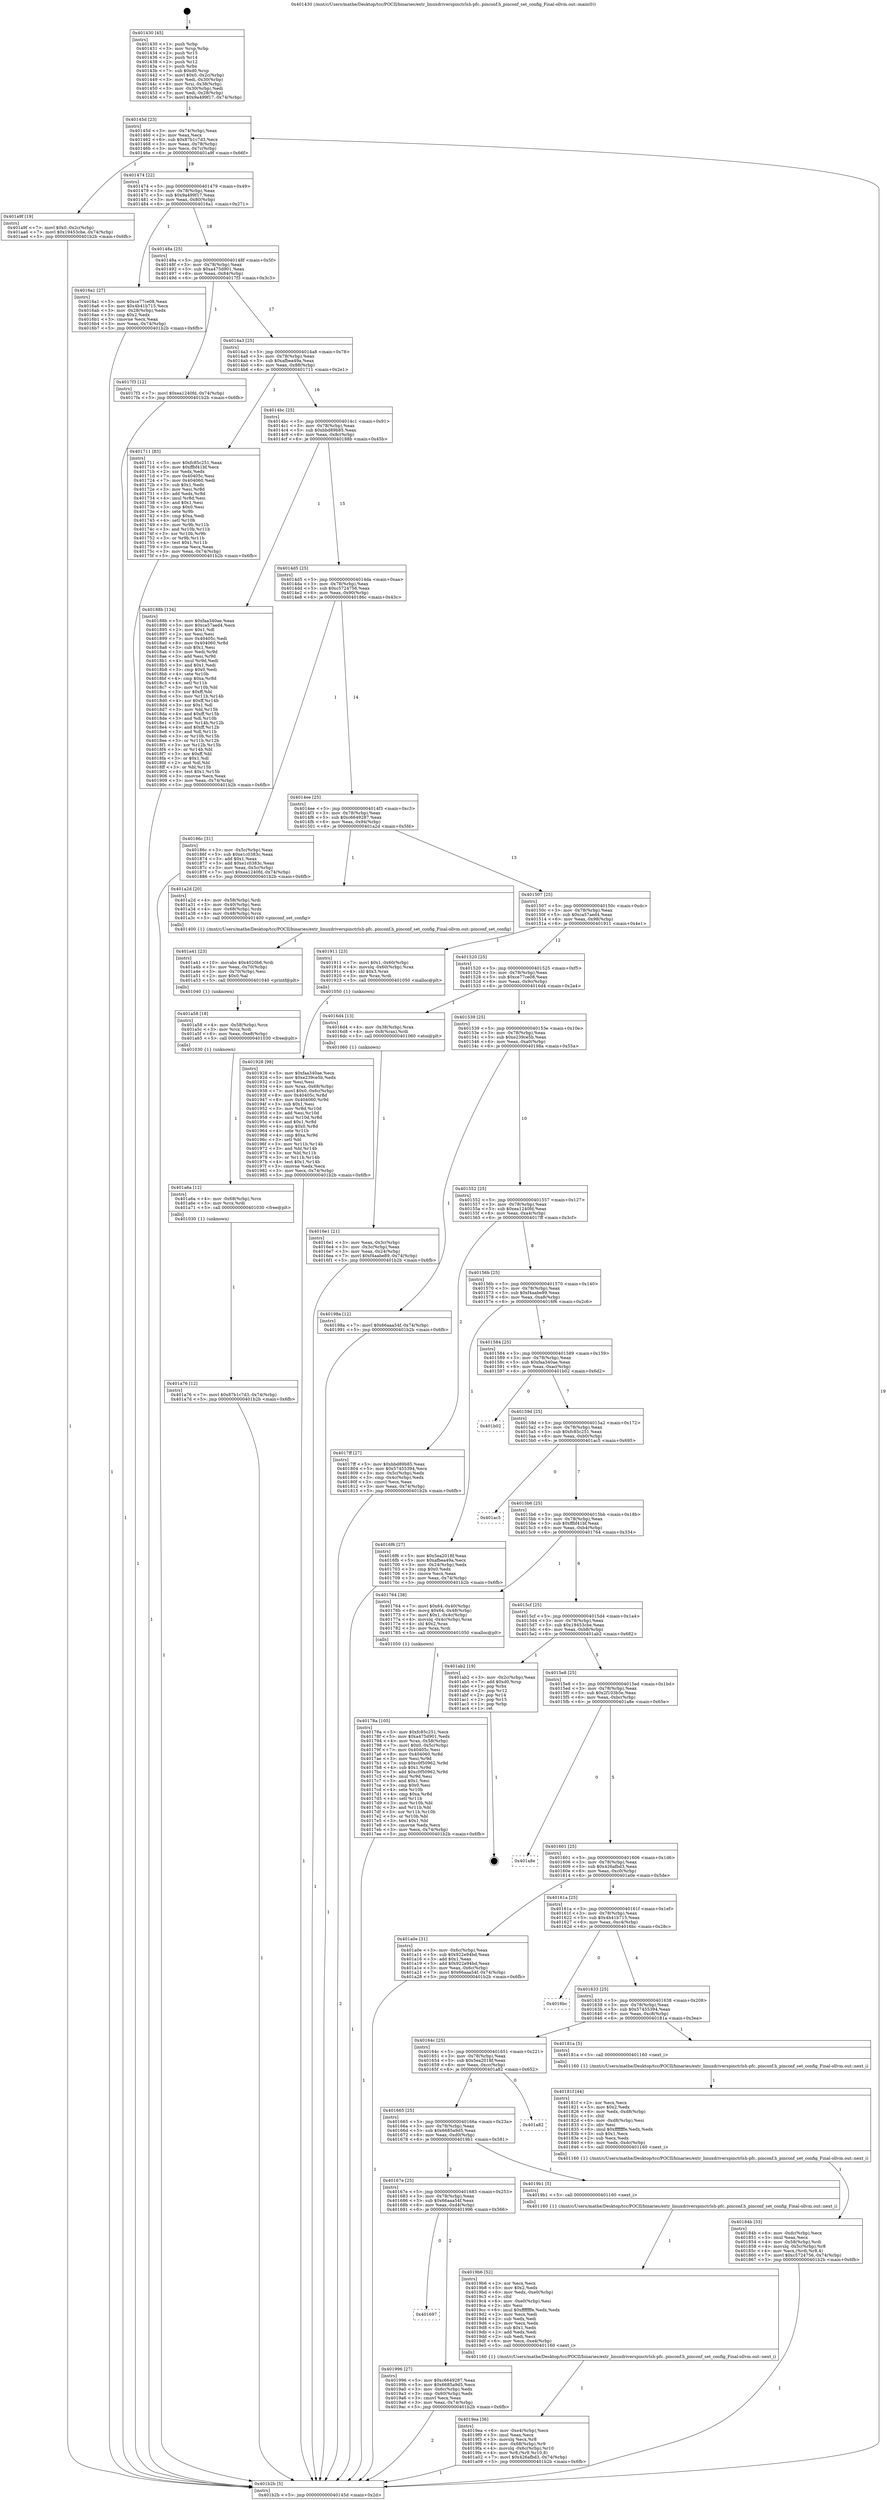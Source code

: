 digraph "0x401430" {
  label = "0x401430 (/mnt/c/Users/mathe/Desktop/tcc/POCII/binaries/extr_linuxdriverspinctrlsh-pfc..pinconf.h_pinconf_set_config_Final-ollvm.out::main(0))"
  labelloc = "t"
  node[shape=record]

  Entry [label="",width=0.3,height=0.3,shape=circle,fillcolor=black,style=filled]
  "0x40145d" [label="{
     0x40145d [23]\l
     | [instrs]\l
     &nbsp;&nbsp;0x40145d \<+3\>: mov -0x74(%rbp),%eax\l
     &nbsp;&nbsp;0x401460 \<+2\>: mov %eax,%ecx\l
     &nbsp;&nbsp;0x401462 \<+6\>: sub $0x87b1c7d3,%ecx\l
     &nbsp;&nbsp;0x401468 \<+3\>: mov %eax,-0x78(%rbp)\l
     &nbsp;&nbsp;0x40146b \<+3\>: mov %ecx,-0x7c(%rbp)\l
     &nbsp;&nbsp;0x40146e \<+6\>: je 0000000000401a9f \<main+0x66f\>\l
  }"]
  "0x401a9f" [label="{
     0x401a9f [19]\l
     | [instrs]\l
     &nbsp;&nbsp;0x401a9f \<+7\>: movl $0x0,-0x2c(%rbp)\l
     &nbsp;&nbsp;0x401aa6 \<+7\>: movl $0x19453cbe,-0x74(%rbp)\l
     &nbsp;&nbsp;0x401aad \<+5\>: jmp 0000000000401b2b \<main+0x6fb\>\l
  }"]
  "0x401474" [label="{
     0x401474 [22]\l
     | [instrs]\l
     &nbsp;&nbsp;0x401474 \<+5\>: jmp 0000000000401479 \<main+0x49\>\l
     &nbsp;&nbsp;0x401479 \<+3\>: mov -0x78(%rbp),%eax\l
     &nbsp;&nbsp;0x40147c \<+5\>: sub $0x9a499f17,%eax\l
     &nbsp;&nbsp;0x401481 \<+3\>: mov %eax,-0x80(%rbp)\l
     &nbsp;&nbsp;0x401484 \<+6\>: je 00000000004016a1 \<main+0x271\>\l
  }"]
  Exit [label="",width=0.3,height=0.3,shape=circle,fillcolor=black,style=filled,peripheries=2]
  "0x4016a1" [label="{
     0x4016a1 [27]\l
     | [instrs]\l
     &nbsp;&nbsp;0x4016a1 \<+5\>: mov $0xce77ce08,%eax\l
     &nbsp;&nbsp;0x4016a6 \<+5\>: mov $0x4b41b715,%ecx\l
     &nbsp;&nbsp;0x4016ab \<+3\>: mov -0x28(%rbp),%edx\l
     &nbsp;&nbsp;0x4016ae \<+3\>: cmp $0x2,%edx\l
     &nbsp;&nbsp;0x4016b1 \<+3\>: cmovne %ecx,%eax\l
     &nbsp;&nbsp;0x4016b4 \<+3\>: mov %eax,-0x74(%rbp)\l
     &nbsp;&nbsp;0x4016b7 \<+5\>: jmp 0000000000401b2b \<main+0x6fb\>\l
  }"]
  "0x40148a" [label="{
     0x40148a [25]\l
     | [instrs]\l
     &nbsp;&nbsp;0x40148a \<+5\>: jmp 000000000040148f \<main+0x5f\>\l
     &nbsp;&nbsp;0x40148f \<+3\>: mov -0x78(%rbp),%eax\l
     &nbsp;&nbsp;0x401492 \<+5\>: sub $0xa475d901,%eax\l
     &nbsp;&nbsp;0x401497 \<+6\>: mov %eax,-0x84(%rbp)\l
     &nbsp;&nbsp;0x40149d \<+6\>: je 00000000004017f3 \<main+0x3c3\>\l
  }"]
  "0x401b2b" [label="{
     0x401b2b [5]\l
     | [instrs]\l
     &nbsp;&nbsp;0x401b2b \<+5\>: jmp 000000000040145d \<main+0x2d\>\l
  }"]
  "0x401430" [label="{
     0x401430 [45]\l
     | [instrs]\l
     &nbsp;&nbsp;0x401430 \<+1\>: push %rbp\l
     &nbsp;&nbsp;0x401431 \<+3\>: mov %rsp,%rbp\l
     &nbsp;&nbsp;0x401434 \<+2\>: push %r15\l
     &nbsp;&nbsp;0x401436 \<+2\>: push %r14\l
     &nbsp;&nbsp;0x401438 \<+2\>: push %r12\l
     &nbsp;&nbsp;0x40143a \<+1\>: push %rbx\l
     &nbsp;&nbsp;0x40143b \<+7\>: sub $0xd0,%rsp\l
     &nbsp;&nbsp;0x401442 \<+7\>: movl $0x0,-0x2c(%rbp)\l
     &nbsp;&nbsp;0x401449 \<+3\>: mov %edi,-0x30(%rbp)\l
     &nbsp;&nbsp;0x40144c \<+4\>: mov %rsi,-0x38(%rbp)\l
     &nbsp;&nbsp;0x401450 \<+3\>: mov -0x30(%rbp),%edi\l
     &nbsp;&nbsp;0x401453 \<+3\>: mov %edi,-0x28(%rbp)\l
     &nbsp;&nbsp;0x401456 \<+7\>: movl $0x9a499f17,-0x74(%rbp)\l
  }"]
  "0x401a76" [label="{
     0x401a76 [12]\l
     | [instrs]\l
     &nbsp;&nbsp;0x401a76 \<+7\>: movl $0x87b1c7d3,-0x74(%rbp)\l
     &nbsp;&nbsp;0x401a7d \<+5\>: jmp 0000000000401b2b \<main+0x6fb\>\l
  }"]
  "0x4017f3" [label="{
     0x4017f3 [12]\l
     | [instrs]\l
     &nbsp;&nbsp;0x4017f3 \<+7\>: movl $0xea1240fd,-0x74(%rbp)\l
     &nbsp;&nbsp;0x4017fa \<+5\>: jmp 0000000000401b2b \<main+0x6fb\>\l
  }"]
  "0x4014a3" [label="{
     0x4014a3 [25]\l
     | [instrs]\l
     &nbsp;&nbsp;0x4014a3 \<+5\>: jmp 00000000004014a8 \<main+0x78\>\l
     &nbsp;&nbsp;0x4014a8 \<+3\>: mov -0x78(%rbp),%eax\l
     &nbsp;&nbsp;0x4014ab \<+5\>: sub $0xafbea49a,%eax\l
     &nbsp;&nbsp;0x4014b0 \<+6\>: mov %eax,-0x88(%rbp)\l
     &nbsp;&nbsp;0x4014b6 \<+6\>: je 0000000000401711 \<main+0x2e1\>\l
  }"]
  "0x401a6a" [label="{
     0x401a6a [12]\l
     | [instrs]\l
     &nbsp;&nbsp;0x401a6a \<+4\>: mov -0x68(%rbp),%rcx\l
     &nbsp;&nbsp;0x401a6e \<+3\>: mov %rcx,%rdi\l
     &nbsp;&nbsp;0x401a71 \<+5\>: call 0000000000401030 \<free@plt\>\l
     | [calls]\l
     &nbsp;&nbsp;0x401030 \{1\} (unknown)\l
  }"]
  "0x401711" [label="{
     0x401711 [83]\l
     | [instrs]\l
     &nbsp;&nbsp;0x401711 \<+5\>: mov $0xfc85c251,%eax\l
     &nbsp;&nbsp;0x401716 \<+5\>: mov $0xffbf41bf,%ecx\l
     &nbsp;&nbsp;0x40171b \<+2\>: xor %edx,%edx\l
     &nbsp;&nbsp;0x40171d \<+7\>: mov 0x40405c,%esi\l
     &nbsp;&nbsp;0x401724 \<+7\>: mov 0x404060,%edi\l
     &nbsp;&nbsp;0x40172b \<+3\>: sub $0x1,%edx\l
     &nbsp;&nbsp;0x40172e \<+3\>: mov %esi,%r8d\l
     &nbsp;&nbsp;0x401731 \<+3\>: add %edx,%r8d\l
     &nbsp;&nbsp;0x401734 \<+4\>: imul %r8d,%esi\l
     &nbsp;&nbsp;0x401738 \<+3\>: and $0x1,%esi\l
     &nbsp;&nbsp;0x40173b \<+3\>: cmp $0x0,%esi\l
     &nbsp;&nbsp;0x40173e \<+4\>: sete %r9b\l
     &nbsp;&nbsp;0x401742 \<+3\>: cmp $0xa,%edi\l
     &nbsp;&nbsp;0x401745 \<+4\>: setl %r10b\l
     &nbsp;&nbsp;0x401749 \<+3\>: mov %r9b,%r11b\l
     &nbsp;&nbsp;0x40174c \<+3\>: and %r10b,%r11b\l
     &nbsp;&nbsp;0x40174f \<+3\>: xor %r10b,%r9b\l
     &nbsp;&nbsp;0x401752 \<+3\>: or %r9b,%r11b\l
     &nbsp;&nbsp;0x401755 \<+4\>: test $0x1,%r11b\l
     &nbsp;&nbsp;0x401759 \<+3\>: cmovne %ecx,%eax\l
     &nbsp;&nbsp;0x40175c \<+3\>: mov %eax,-0x74(%rbp)\l
     &nbsp;&nbsp;0x40175f \<+5\>: jmp 0000000000401b2b \<main+0x6fb\>\l
  }"]
  "0x4014bc" [label="{
     0x4014bc [25]\l
     | [instrs]\l
     &nbsp;&nbsp;0x4014bc \<+5\>: jmp 00000000004014c1 \<main+0x91\>\l
     &nbsp;&nbsp;0x4014c1 \<+3\>: mov -0x78(%rbp),%eax\l
     &nbsp;&nbsp;0x4014c4 \<+5\>: sub $0xbbd89b85,%eax\l
     &nbsp;&nbsp;0x4014c9 \<+6\>: mov %eax,-0x8c(%rbp)\l
     &nbsp;&nbsp;0x4014cf \<+6\>: je 000000000040188b \<main+0x45b\>\l
  }"]
  "0x401a58" [label="{
     0x401a58 [18]\l
     | [instrs]\l
     &nbsp;&nbsp;0x401a58 \<+4\>: mov -0x58(%rbp),%rcx\l
     &nbsp;&nbsp;0x401a5c \<+3\>: mov %rcx,%rdi\l
     &nbsp;&nbsp;0x401a5f \<+6\>: mov %eax,-0xe8(%rbp)\l
     &nbsp;&nbsp;0x401a65 \<+5\>: call 0000000000401030 \<free@plt\>\l
     | [calls]\l
     &nbsp;&nbsp;0x401030 \{1\} (unknown)\l
  }"]
  "0x40188b" [label="{
     0x40188b [134]\l
     | [instrs]\l
     &nbsp;&nbsp;0x40188b \<+5\>: mov $0xfaa340ae,%eax\l
     &nbsp;&nbsp;0x401890 \<+5\>: mov $0xca57aed4,%ecx\l
     &nbsp;&nbsp;0x401895 \<+2\>: mov $0x1,%dl\l
     &nbsp;&nbsp;0x401897 \<+2\>: xor %esi,%esi\l
     &nbsp;&nbsp;0x401899 \<+7\>: mov 0x40405c,%edi\l
     &nbsp;&nbsp;0x4018a0 \<+8\>: mov 0x404060,%r8d\l
     &nbsp;&nbsp;0x4018a8 \<+3\>: sub $0x1,%esi\l
     &nbsp;&nbsp;0x4018ab \<+3\>: mov %edi,%r9d\l
     &nbsp;&nbsp;0x4018ae \<+3\>: add %esi,%r9d\l
     &nbsp;&nbsp;0x4018b1 \<+4\>: imul %r9d,%edi\l
     &nbsp;&nbsp;0x4018b5 \<+3\>: and $0x1,%edi\l
     &nbsp;&nbsp;0x4018b8 \<+3\>: cmp $0x0,%edi\l
     &nbsp;&nbsp;0x4018bb \<+4\>: sete %r10b\l
     &nbsp;&nbsp;0x4018bf \<+4\>: cmp $0xa,%r8d\l
     &nbsp;&nbsp;0x4018c3 \<+4\>: setl %r11b\l
     &nbsp;&nbsp;0x4018c7 \<+3\>: mov %r10b,%bl\l
     &nbsp;&nbsp;0x4018ca \<+3\>: xor $0xff,%bl\l
     &nbsp;&nbsp;0x4018cd \<+3\>: mov %r11b,%r14b\l
     &nbsp;&nbsp;0x4018d0 \<+4\>: xor $0xff,%r14b\l
     &nbsp;&nbsp;0x4018d4 \<+3\>: xor $0x1,%dl\l
     &nbsp;&nbsp;0x4018d7 \<+3\>: mov %bl,%r15b\l
     &nbsp;&nbsp;0x4018da \<+4\>: and $0xff,%r15b\l
     &nbsp;&nbsp;0x4018de \<+3\>: and %dl,%r10b\l
     &nbsp;&nbsp;0x4018e1 \<+3\>: mov %r14b,%r12b\l
     &nbsp;&nbsp;0x4018e4 \<+4\>: and $0xff,%r12b\l
     &nbsp;&nbsp;0x4018e8 \<+3\>: and %dl,%r11b\l
     &nbsp;&nbsp;0x4018eb \<+3\>: or %r10b,%r15b\l
     &nbsp;&nbsp;0x4018ee \<+3\>: or %r11b,%r12b\l
     &nbsp;&nbsp;0x4018f1 \<+3\>: xor %r12b,%r15b\l
     &nbsp;&nbsp;0x4018f4 \<+3\>: or %r14b,%bl\l
     &nbsp;&nbsp;0x4018f7 \<+3\>: xor $0xff,%bl\l
     &nbsp;&nbsp;0x4018fa \<+3\>: or $0x1,%dl\l
     &nbsp;&nbsp;0x4018fd \<+2\>: and %dl,%bl\l
     &nbsp;&nbsp;0x4018ff \<+3\>: or %bl,%r15b\l
     &nbsp;&nbsp;0x401902 \<+4\>: test $0x1,%r15b\l
     &nbsp;&nbsp;0x401906 \<+3\>: cmovne %ecx,%eax\l
     &nbsp;&nbsp;0x401909 \<+3\>: mov %eax,-0x74(%rbp)\l
     &nbsp;&nbsp;0x40190c \<+5\>: jmp 0000000000401b2b \<main+0x6fb\>\l
  }"]
  "0x4014d5" [label="{
     0x4014d5 [25]\l
     | [instrs]\l
     &nbsp;&nbsp;0x4014d5 \<+5\>: jmp 00000000004014da \<main+0xaa\>\l
     &nbsp;&nbsp;0x4014da \<+3\>: mov -0x78(%rbp),%eax\l
     &nbsp;&nbsp;0x4014dd \<+5\>: sub $0xc5724756,%eax\l
     &nbsp;&nbsp;0x4014e2 \<+6\>: mov %eax,-0x90(%rbp)\l
     &nbsp;&nbsp;0x4014e8 \<+6\>: je 000000000040186c \<main+0x43c\>\l
  }"]
  "0x401a41" [label="{
     0x401a41 [23]\l
     | [instrs]\l
     &nbsp;&nbsp;0x401a41 \<+10\>: movabs $0x4020b6,%rdi\l
     &nbsp;&nbsp;0x401a4b \<+3\>: mov %eax,-0x70(%rbp)\l
     &nbsp;&nbsp;0x401a4e \<+3\>: mov -0x70(%rbp),%esi\l
     &nbsp;&nbsp;0x401a51 \<+2\>: mov $0x0,%al\l
     &nbsp;&nbsp;0x401a53 \<+5\>: call 0000000000401040 \<printf@plt\>\l
     | [calls]\l
     &nbsp;&nbsp;0x401040 \{1\} (unknown)\l
  }"]
  "0x40186c" [label="{
     0x40186c [31]\l
     | [instrs]\l
     &nbsp;&nbsp;0x40186c \<+3\>: mov -0x5c(%rbp),%eax\l
     &nbsp;&nbsp;0x40186f \<+5\>: sub $0xe1c0383c,%eax\l
     &nbsp;&nbsp;0x401874 \<+3\>: add $0x1,%eax\l
     &nbsp;&nbsp;0x401877 \<+5\>: add $0xe1c0383c,%eax\l
     &nbsp;&nbsp;0x40187c \<+3\>: mov %eax,-0x5c(%rbp)\l
     &nbsp;&nbsp;0x40187f \<+7\>: movl $0xea1240fd,-0x74(%rbp)\l
     &nbsp;&nbsp;0x401886 \<+5\>: jmp 0000000000401b2b \<main+0x6fb\>\l
  }"]
  "0x4014ee" [label="{
     0x4014ee [25]\l
     | [instrs]\l
     &nbsp;&nbsp;0x4014ee \<+5\>: jmp 00000000004014f3 \<main+0xc3\>\l
     &nbsp;&nbsp;0x4014f3 \<+3\>: mov -0x78(%rbp),%eax\l
     &nbsp;&nbsp;0x4014f6 \<+5\>: sub $0xc6649287,%eax\l
     &nbsp;&nbsp;0x4014fb \<+6\>: mov %eax,-0x94(%rbp)\l
     &nbsp;&nbsp;0x401501 \<+6\>: je 0000000000401a2d \<main+0x5fd\>\l
  }"]
  "0x4019ea" [label="{
     0x4019ea [36]\l
     | [instrs]\l
     &nbsp;&nbsp;0x4019ea \<+6\>: mov -0xe4(%rbp),%ecx\l
     &nbsp;&nbsp;0x4019f0 \<+3\>: imul %eax,%ecx\l
     &nbsp;&nbsp;0x4019f3 \<+3\>: movslq %ecx,%r8\l
     &nbsp;&nbsp;0x4019f6 \<+4\>: mov -0x68(%rbp),%r9\l
     &nbsp;&nbsp;0x4019fa \<+4\>: movslq -0x6c(%rbp),%r10\l
     &nbsp;&nbsp;0x4019fe \<+4\>: mov %r8,(%r9,%r10,8)\l
     &nbsp;&nbsp;0x401a02 \<+7\>: movl $0x426afbd3,-0x74(%rbp)\l
     &nbsp;&nbsp;0x401a09 \<+5\>: jmp 0000000000401b2b \<main+0x6fb\>\l
  }"]
  "0x401a2d" [label="{
     0x401a2d [20]\l
     | [instrs]\l
     &nbsp;&nbsp;0x401a2d \<+4\>: mov -0x58(%rbp),%rdi\l
     &nbsp;&nbsp;0x401a31 \<+3\>: mov -0x40(%rbp),%esi\l
     &nbsp;&nbsp;0x401a34 \<+4\>: mov -0x68(%rbp),%rdx\l
     &nbsp;&nbsp;0x401a38 \<+4\>: mov -0x48(%rbp),%rcx\l
     &nbsp;&nbsp;0x401a3c \<+5\>: call 0000000000401400 \<pinconf_set_config\>\l
     | [calls]\l
     &nbsp;&nbsp;0x401400 \{1\} (/mnt/c/Users/mathe/Desktop/tcc/POCII/binaries/extr_linuxdriverspinctrlsh-pfc..pinconf.h_pinconf_set_config_Final-ollvm.out::pinconf_set_config)\l
  }"]
  "0x401507" [label="{
     0x401507 [25]\l
     | [instrs]\l
     &nbsp;&nbsp;0x401507 \<+5\>: jmp 000000000040150c \<main+0xdc\>\l
     &nbsp;&nbsp;0x40150c \<+3\>: mov -0x78(%rbp),%eax\l
     &nbsp;&nbsp;0x40150f \<+5\>: sub $0xca57aed4,%eax\l
     &nbsp;&nbsp;0x401514 \<+6\>: mov %eax,-0x98(%rbp)\l
     &nbsp;&nbsp;0x40151a \<+6\>: je 0000000000401911 \<main+0x4e1\>\l
  }"]
  "0x4019b6" [label="{
     0x4019b6 [52]\l
     | [instrs]\l
     &nbsp;&nbsp;0x4019b6 \<+2\>: xor %ecx,%ecx\l
     &nbsp;&nbsp;0x4019b8 \<+5\>: mov $0x2,%edx\l
     &nbsp;&nbsp;0x4019bd \<+6\>: mov %edx,-0xe0(%rbp)\l
     &nbsp;&nbsp;0x4019c3 \<+1\>: cltd\l
     &nbsp;&nbsp;0x4019c4 \<+6\>: mov -0xe0(%rbp),%esi\l
     &nbsp;&nbsp;0x4019ca \<+2\>: idiv %esi\l
     &nbsp;&nbsp;0x4019cc \<+6\>: imul $0xfffffffe,%edx,%edx\l
     &nbsp;&nbsp;0x4019d2 \<+2\>: mov %ecx,%edi\l
     &nbsp;&nbsp;0x4019d4 \<+2\>: sub %edx,%edi\l
     &nbsp;&nbsp;0x4019d6 \<+2\>: mov %ecx,%edx\l
     &nbsp;&nbsp;0x4019d8 \<+3\>: sub $0x1,%edx\l
     &nbsp;&nbsp;0x4019db \<+2\>: add %edx,%edi\l
     &nbsp;&nbsp;0x4019dd \<+2\>: sub %edi,%ecx\l
     &nbsp;&nbsp;0x4019df \<+6\>: mov %ecx,-0xe4(%rbp)\l
     &nbsp;&nbsp;0x4019e5 \<+5\>: call 0000000000401160 \<next_i\>\l
     | [calls]\l
     &nbsp;&nbsp;0x401160 \{1\} (/mnt/c/Users/mathe/Desktop/tcc/POCII/binaries/extr_linuxdriverspinctrlsh-pfc..pinconf.h_pinconf_set_config_Final-ollvm.out::next_i)\l
  }"]
  "0x401911" [label="{
     0x401911 [23]\l
     | [instrs]\l
     &nbsp;&nbsp;0x401911 \<+7\>: movl $0x1,-0x60(%rbp)\l
     &nbsp;&nbsp;0x401918 \<+4\>: movslq -0x60(%rbp),%rax\l
     &nbsp;&nbsp;0x40191c \<+4\>: shl $0x3,%rax\l
     &nbsp;&nbsp;0x401920 \<+3\>: mov %rax,%rdi\l
     &nbsp;&nbsp;0x401923 \<+5\>: call 0000000000401050 \<malloc@plt\>\l
     | [calls]\l
     &nbsp;&nbsp;0x401050 \{1\} (unknown)\l
  }"]
  "0x401520" [label="{
     0x401520 [25]\l
     | [instrs]\l
     &nbsp;&nbsp;0x401520 \<+5\>: jmp 0000000000401525 \<main+0xf5\>\l
     &nbsp;&nbsp;0x401525 \<+3\>: mov -0x78(%rbp),%eax\l
     &nbsp;&nbsp;0x401528 \<+5\>: sub $0xce77ce08,%eax\l
     &nbsp;&nbsp;0x40152d \<+6\>: mov %eax,-0x9c(%rbp)\l
     &nbsp;&nbsp;0x401533 \<+6\>: je 00000000004016d4 \<main+0x2a4\>\l
  }"]
  "0x401697" [label="{
     0x401697\l
  }", style=dashed]
  "0x4016d4" [label="{
     0x4016d4 [13]\l
     | [instrs]\l
     &nbsp;&nbsp;0x4016d4 \<+4\>: mov -0x38(%rbp),%rax\l
     &nbsp;&nbsp;0x4016d8 \<+4\>: mov 0x8(%rax),%rdi\l
     &nbsp;&nbsp;0x4016dc \<+5\>: call 0000000000401060 \<atoi@plt\>\l
     | [calls]\l
     &nbsp;&nbsp;0x401060 \{1\} (unknown)\l
  }"]
  "0x401539" [label="{
     0x401539 [25]\l
     | [instrs]\l
     &nbsp;&nbsp;0x401539 \<+5\>: jmp 000000000040153e \<main+0x10e\>\l
     &nbsp;&nbsp;0x40153e \<+3\>: mov -0x78(%rbp),%eax\l
     &nbsp;&nbsp;0x401541 \<+5\>: sub $0xe239ce5b,%eax\l
     &nbsp;&nbsp;0x401546 \<+6\>: mov %eax,-0xa0(%rbp)\l
     &nbsp;&nbsp;0x40154c \<+6\>: je 000000000040198a \<main+0x55a\>\l
  }"]
  "0x4016e1" [label="{
     0x4016e1 [21]\l
     | [instrs]\l
     &nbsp;&nbsp;0x4016e1 \<+3\>: mov %eax,-0x3c(%rbp)\l
     &nbsp;&nbsp;0x4016e4 \<+3\>: mov -0x3c(%rbp),%eax\l
     &nbsp;&nbsp;0x4016e7 \<+3\>: mov %eax,-0x24(%rbp)\l
     &nbsp;&nbsp;0x4016ea \<+7\>: movl $0xf4aabe89,-0x74(%rbp)\l
     &nbsp;&nbsp;0x4016f1 \<+5\>: jmp 0000000000401b2b \<main+0x6fb\>\l
  }"]
  "0x401996" [label="{
     0x401996 [27]\l
     | [instrs]\l
     &nbsp;&nbsp;0x401996 \<+5\>: mov $0xc6649287,%eax\l
     &nbsp;&nbsp;0x40199b \<+5\>: mov $0x6685a9d5,%ecx\l
     &nbsp;&nbsp;0x4019a0 \<+3\>: mov -0x6c(%rbp),%edx\l
     &nbsp;&nbsp;0x4019a3 \<+3\>: cmp -0x60(%rbp),%edx\l
     &nbsp;&nbsp;0x4019a6 \<+3\>: cmovl %ecx,%eax\l
     &nbsp;&nbsp;0x4019a9 \<+3\>: mov %eax,-0x74(%rbp)\l
     &nbsp;&nbsp;0x4019ac \<+5\>: jmp 0000000000401b2b \<main+0x6fb\>\l
  }"]
  "0x40198a" [label="{
     0x40198a [12]\l
     | [instrs]\l
     &nbsp;&nbsp;0x40198a \<+7\>: movl $0x66aaa54f,-0x74(%rbp)\l
     &nbsp;&nbsp;0x401991 \<+5\>: jmp 0000000000401b2b \<main+0x6fb\>\l
  }"]
  "0x401552" [label="{
     0x401552 [25]\l
     | [instrs]\l
     &nbsp;&nbsp;0x401552 \<+5\>: jmp 0000000000401557 \<main+0x127\>\l
     &nbsp;&nbsp;0x401557 \<+3\>: mov -0x78(%rbp),%eax\l
     &nbsp;&nbsp;0x40155a \<+5\>: sub $0xea1240fd,%eax\l
     &nbsp;&nbsp;0x40155f \<+6\>: mov %eax,-0xa4(%rbp)\l
     &nbsp;&nbsp;0x401565 \<+6\>: je 00000000004017ff \<main+0x3cf\>\l
  }"]
  "0x40167e" [label="{
     0x40167e [25]\l
     | [instrs]\l
     &nbsp;&nbsp;0x40167e \<+5\>: jmp 0000000000401683 \<main+0x253\>\l
     &nbsp;&nbsp;0x401683 \<+3\>: mov -0x78(%rbp),%eax\l
     &nbsp;&nbsp;0x401686 \<+5\>: sub $0x66aaa54f,%eax\l
     &nbsp;&nbsp;0x40168b \<+6\>: mov %eax,-0xd4(%rbp)\l
     &nbsp;&nbsp;0x401691 \<+6\>: je 0000000000401996 \<main+0x566\>\l
  }"]
  "0x4017ff" [label="{
     0x4017ff [27]\l
     | [instrs]\l
     &nbsp;&nbsp;0x4017ff \<+5\>: mov $0xbbd89b85,%eax\l
     &nbsp;&nbsp;0x401804 \<+5\>: mov $0x57455394,%ecx\l
     &nbsp;&nbsp;0x401809 \<+3\>: mov -0x5c(%rbp),%edx\l
     &nbsp;&nbsp;0x40180c \<+3\>: cmp -0x4c(%rbp),%edx\l
     &nbsp;&nbsp;0x40180f \<+3\>: cmovl %ecx,%eax\l
     &nbsp;&nbsp;0x401812 \<+3\>: mov %eax,-0x74(%rbp)\l
     &nbsp;&nbsp;0x401815 \<+5\>: jmp 0000000000401b2b \<main+0x6fb\>\l
  }"]
  "0x40156b" [label="{
     0x40156b [25]\l
     | [instrs]\l
     &nbsp;&nbsp;0x40156b \<+5\>: jmp 0000000000401570 \<main+0x140\>\l
     &nbsp;&nbsp;0x401570 \<+3\>: mov -0x78(%rbp),%eax\l
     &nbsp;&nbsp;0x401573 \<+5\>: sub $0xf4aabe89,%eax\l
     &nbsp;&nbsp;0x401578 \<+6\>: mov %eax,-0xa8(%rbp)\l
     &nbsp;&nbsp;0x40157e \<+6\>: je 00000000004016f6 \<main+0x2c6\>\l
  }"]
  "0x4019b1" [label="{
     0x4019b1 [5]\l
     | [instrs]\l
     &nbsp;&nbsp;0x4019b1 \<+5\>: call 0000000000401160 \<next_i\>\l
     | [calls]\l
     &nbsp;&nbsp;0x401160 \{1\} (/mnt/c/Users/mathe/Desktop/tcc/POCII/binaries/extr_linuxdriverspinctrlsh-pfc..pinconf.h_pinconf_set_config_Final-ollvm.out::next_i)\l
  }"]
  "0x4016f6" [label="{
     0x4016f6 [27]\l
     | [instrs]\l
     &nbsp;&nbsp;0x4016f6 \<+5\>: mov $0x5ea2018f,%eax\l
     &nbsp;&nbsp;0x4016fb \<+5\>: mov $0xafbea49a,%ecx\l
     &nbsp;&nbsp;0x401700 \<+3\>: mov -0x24(%rbp),%edx\l
     &nbsp;&nbsp;0x401703 \<+3\>: cmp $0x0,%edx\l
     &nbsp;&nbsp;0x401706 \<+3\>: cmove %ecx,%eax\l
     &nbsp;&nbsp;0x401709 \<+3\>: mov %eax,-0x74(%rbp)\l
     &nbsp;&nbsp;0x40170c \<+5\>: jmp 0000000000401b2b \<main+0x6fb\>\l
  }"]
  "0x401584" [label="{
     0x401584 [25]\l
     | [instrs]\l
     &nbsp;&nbsp;0x401584 \<+5\>: jmp 0000000000401589 \<main+0x159\>\l
     &nbsp;&nbsp;0x401589 \<+3\>: mov -0x78(%rbp),%eax\l
     &nbsp;&nbsp;0x40158c \<+5\>: sub $0xfaa340ae,%eax\l
     &nbsp;&nbsp;0x401591 \<+6\>: mov %eax,-0xac(%rbp)\l
     &nbsp;&nbsp;0x401597 \<+6\>: je 0000000000401b02 \<main+0x6d2\>\l
  }"]
  "0x401665" [label="{
     0x401665 [25]\l
     | [instrs]\l
     &nbsp;&nbsp;0x401665 \<+5\>: jmp 000000000040166a \<main+0x23a\>\l
     &nbsp;&nbsp;0x40166a \<+3\>: mov -0x78(%rbp),%eax\l
     &nbsp;&nbsp;0x40166d \<+5\>: sub $0x6685a9d5,%eax\l
     &nbsp;&nbsp;0x401672 \<+6\>: mov %eax,-0xd0(%rbp)\l
     &nbsp;&nbsp;0x401678 \<+6\>: je 00000000004019b1 \<main+0x581\>\l
  }"]
  "0x401b02" [label="{
     0x401b02\l
  }", style=dashed]
  "0x40159d" [label="{
     0x40159d [25]\l
     | [instrs]\l
     &nbsp;&nbsp;0x40159d \<+5\>: jmp 00000000004015a2 \<main+0x172\>\l
     &nbsp;&nbsp;0x4015a2 \<+3\>: mov -0x78(%rbp),%eax\l
     &nbsp;&nbsp;0x4015a5 \<+5\>: sub $0xfc85c251,%eax\l
     &nbsp;&nbsp;0x4015aa \<+6\>: mov %eax,-0xb0(%rbp)\l
     &nbsp;&nbsp;0x4015b0 \<+6\>: je 0000000000401ac5 \<main+0x695\>\l
  }"]
  "0x401a82" [label="{
     0x401a82\l
  }", style=dashed]
  "0x401ac5" [label="{
     0x401ac5\l
  }", style=dashed]
  "0x4015b6" [label="{
     0x4015b6 [25]\l
     | [instrs]\l
     &nbsp;&nbsp;0x4015b6 \<+5\>: jmp 00000000004015bb \<main+0x18b\>\l
     &nbsp;&nbsp;0x4015bb \<+3\>: mov -0x78(%rbp),%eax\l
     &nbsp;&nbsp;0x4015be \<+5\>: sub $0xffbf41bf,%eax\l
     &nbsp;&nbsp;0x4015c3 \<+6\>: mov %eax,-0xb4(%rbp)\l
     &nbsp;&nbsp;0x4015c9 \<+6\>: je 0000000000401764 \<main+0x334\>\l
  }"]
  "0x401928" [label="{
     0x401928 [98]\l
     | [instrs]\l
     &nbsp;&nbsp;0x401928 \<+5\>: mov $0xfaa340ae,%ecx\l
     &nbsp;&nbsp;0x40192d \<+5\>: mov $0xe239ce5b,%edx\l
     &nbsp;&nbsp;0x401932 \<+2\>: xor %esi,%esi\l
     &nbsp;&nbsp;0x401934 \<+4\>: mov %rax,-0x68(%rbp)\l
     &nbsp;&nbsp;0x401938 \<+7\>: movl $0x0,-0x6c(%rbp)\l
     &nbsp;&nbsp;0x40193f \<+8\>: mov 0x40405c,%r8d\l
     &nbsp;&nbsp;0x401947 \<+8\>: mov 0x404060,%r9d\l
     &nbsp;&nbsp;0x40194f \<+3\>: sub $0x1,%esi\l
     &nbsp;&nbsp;0x401952 \<+3\>: mov %r8d,%r10d\l
     &nbsp;&nbsp;0x401955 \<+3\>: add %esi,%r10d\l
     &nbsp;&nbsp;0x401958 \<+4\>: imul %r10d,%r8d\l
     &nbsp;&nbsp;0x40195c \<+4\>: and $0x1,%r8d\l
     &nbsp;&nbsp;0x401960 \<+4\>: cmp $0x0,%r8d\l
     &nbsp;&nbsp;0x401964 \<+4\>: sete %r11b\l
     &nbsp;&nbsp;0x401968 \<+4\>: cmp $0xa,%r9d\l
     &nbsp;&nbsp;0x40196c \<+3\>: setl %bl\l
     &nbsp;&nbsp;0x40196f \<+3\>: mov %r11b,%r14b\l
     &nbsp;&nbsp;0x401972 \<+3\>: and %bl,%r14b\l
     &nbsp;&nbsp;0x401975 \<+3\>: xor %bl,%r11b\l
     &nbsp;&nbsp;0x401978 \<+3\>: or %r11b,%r14b\l
     &nbsp;&nbsp;0x40197b \<+4\>: test $0x1,%r14b\l
     &nbsp;&nbsp;0x40197f \<+3\>: cmovne %edx,%ecx\l
     &nbsp;&nbsp;0x401982 \<+3\>: mov %ecx,-0x74(%rbp)\l
     &nbsp;&nbsp;0x401985 \<+5\>: jmp 0000000000401b2b \<main+0x6fb\>\l
  }"]
  "0x401764" [label="{
     0x401764 [38]\l
     | [instrs]\l
     &nbsp;&nbsp;0x401764 \<+7\>: movl $0x64,-0x40(%rbp)\l
     &nbsp;&nbsp;0x40176b \<+8\>: movq $0x64,-0x48(%rbp)\l
     &nbsp;&nbsp;0x401773 \<+7\>: movl $0x1,-0x4c(%rbp)\l
     &nbsp;&nbsp;0x40177a \<+4\>: movslq -0x4c(%rbp),%rax\l
     &nbsp;&nbsp;0x40177e \<+4\>: shl $0x2,%rax\l
     &nbsp;&nbsp;0x401782 \<+3\>: mov %rax,%rdi\l
     &nbsp;&nbsp;0x401785 \<+5\>: call 0000000000401050 \<malloc@plt\>\l
     | [calls]\l
     &nbsp;&nbsp;0x401050 \{1\} (unknown)\l
  }"]
  "0x4015cf" [label="{
     0x4015cf [25]\l
     | [instrs]\l
     &nbsp;&nbsp;0x4015cf \<+5\>: jmp 00000000004015d4 \<main+0x1a4\>\l
     &nbsp;&nbsp;0x4015d4 \<+3\>: mov -0x78(%rbp),%eax\l
     &nbsp;&nbsp;0x4015d7 \<+5\>: sub $0x19453cbe,%eax\l
     &nbsp;&nbsp;0x4015dc \<+6\>: mov %eax,-0xb8(%rbp)\l
     &nbsp;&nbsp;0x4015e2 \<+6\>: je 0000000000401ab2 \<main+0x682\>\l
  }"]
  "0x40178a" [label="{
     0x40178a [105]\l
     | [instrs]\l
     &nbsp;&nbsp;0x40178a \<+5\>: mov $0xfc85c251,%ecx\l
     &nbsp;&nbsp;0x40178f \<+5\>: mov $0xa475d901,%edx\l
     &nbsp;&nbsp;0x401794 \<+4\>: mov %rax,-0x58(%rbp)\l
     &nbsp;&nbsp;0x401798 \<+7\>: movl $0x0,-0x5c(%rbp)\l
     &nbsp;&nbsp;0x40179f \<+7\>: mov 0x40405c,%esi\l
     &nbsp;&nbsp;0x4017a6 \<+8\>: mov 0x404060,%r8d\l
     &nbsp;&nbsp;0x4017ae \<+3\>: mov %esi,%r9d\l
     &nbsp;&nbsp;0x4017b1 \<+7\>: sub $0xc0f50962,%r9d\l
     &nbsp;&nbsp;0x4017b8 \<+4\>: sub $0x1,%r9d\l
     &nbsp;&nbsp;0x4017bc \<+7\>: add $0xc0f50962,%r9d\l
     &nbsp;&nbsp;0x4017c3 \<+4\>: imul %r9d,%esi\l
     &nbsp;&nbsp;0x4017c7 \<+3\>: and $0x1,%esi\l
     &nbsp;&nbsp;0x4017ca \<+3\>: cmp $0x0,%esi\l
     &nbsp;&nbsp;0x4017cd \<+4\>: sete %r10b\l
     &nbsp;&nbsp;0x4017d1 \<+4\>: cmp $0xa,%r8d\l
     &nbsp;&nbsp;0x4017d5 \<+4\>: setl %r11b\l
     &nbsp;&nbsp;0x4017d9 \<+3\>: mov %r10b,%bl\l
     &nbsp;&nbsp;0x4017dc \<+3\>: and %r11b,%bl\l
     &nbsp;&nbsp;0x4017df \<+3\>: xor %r11b,%r10b\l
     &nbsp;&nbsp;0x4017e2 \<+3\>: or %r10b,%bl\l
     &nbsp;&nbsp;0x4017e5 \<+3\>: test $0x1,%bl\l
     &nbsp;&nbsp;0x4017e8 \<+3\>: cmovne %edx,%ecx\l
     &nbsp;&nbsp;0x4017eb \<+3\>: mov %ecx,-0x74(%rbp)\l
     &nbsp;&nbsp;0x4017ee \<+5\>: jmp 0000000000401b2b \<main+0x6fb\>\l
  }"]
  "0x40184b" [label="{
     0x40184b [33]\l
     | [instrs]\l
     &nbsp;&nbsp;0x40184b \<+6\>: mov -0xdc(%rbp),%ecx\l
     &nbsp;&nbsp;0x401851 \<+3\>: imul %eax,%ecx\l
     &nbsp;&nbsp;0x401854 \<+4\>: mov -0x58(%rbp),%rdi\l
     &nbsp;&nbsp;0x401858 \<+4\>: movslq -0x5c(%rbp),%r8\l
     &nbsp;&nbsp;0x40185c \<+4\>: mov %ecx,(%rdi,%r8,4)\l
     &nbsp;&nbsp;0x401860 \<+7\>: movl $0xc5724756,-0x74(%rbp)\l
     &nbsp;&nbsp;0x401867 \<+5\>: jmp 0000000000401b2b \<main+0x6fb\>\l
  }"]
  "0x401ab2" [label="{
     0x401ab2 [19]\l
     | [instrs]\l
     &nbsp;&nbsp;0x401ab2 \<+3\>: mov -0x2c(%rbp),%eax\l
     &nbsp;&nbsp;0x401ab5 \<+7\>: add $0xd0,%rsp\l
     &nbsp;&nbsp;0x401abc \<+1\>: pop %rbx\l
     &nbsp;&nbsp;0x401abd \<+2\>: pop %r12\l
     &nbsp;&nbsp;0x401abf \<+2\>: pop %r14\l
     &nbsp;&nbsp;0x401ac1 \<+2\>: pop %r15\l
     &nbsp;&nbsp;0x401ac3 \<+1\>: pop %rbp\l
     &nbsp;&nbsp;0x401ac4 \<+1\>: ret\l
  }"]
  "0x4015e8" [label="{
     0x4015e8 [25]\l
     | [instrs]\l
     &nbsp;&nbsp;0x4015e8 \<+5\>: jmp 00000000004015ed \<main+0x1bd\>\l
     &nbsp;&nbsp;0x4015ed \<+3\>: mov -0x78(%rbp),%eax\l
     &nbsp;&nbsp;0x4015f0 \<+5\>: sub $0x2f103b5e,%eax\l
     &nbsp;&nbsp;0x4015f5 \<+6\>: mov %eax,-0xbc(%rbp)\l
     &nbsp;&nbsp;0x4015fb \<+6\>: je 0000000000401a8e \<main+0x65e\>\l
  }"]
  "0x40181f" [label="{
     0x40181f [44]\l
     | [instrs]\l
     &nbsp;&nbsp;0x40181f \<+2\>: xor %ecx,%ecx\l
     &nbsp;&nbsp;0x401821 \<+5\>: mov $0x2,%edx\l
     &nbsp;&nbsp;0x401826 \<+6\>: mov %edx,-0xd8(%rbp)\l
     &nbsp;&nbsp;0x40182c \<+1\>: cltd\l
     &nbsp;&nbsp;0x40182d \<+6\>: mov -0xd8(%rbp),%esi\l
     &nbsp;&nbsp;0x401833 \<+2\>: idiv %esi\l
     &nbsp;&nbsp;0x401835 \<+6\>: imul $0xfffffffe,%edx,%edx\l
     &nbsp;&nbsp;0x40183b \<+3\>: sub $0x1,%ecx\l
     &nbsp;&nbsp;0x40183e \<+2\>: sub %ecx,%edx\l
     &nbsp;&nbsp;0x401840 \<+6\>: mov %edx,-0xdc(%rbp)\l
     &nbsp;&nbsp;0x401846 \<+5\>: call 0000000000401160 \<next_i\>\l
     | [calls]\l
     &nbsp;&nbsp;0x401160 \{1\} (/mnt/c/Users/mathe/Desktop/tcc/POCII/binaries/extr_linuxdriverspinctrlsh-pfc..pinconf.h_pinconf_set_config_Final-ollvm.out::next_i)\l
  }"]
  "0x401a8e" [label="{
     0x401a8e\l
  }", style=dashed]
  "0x401601" [label="{
     0x401601 [25]\l
     | [instrs]\l
     &nbsp;&nbsp;0x401601 \<+5\>: jmp 0000000000401606 \<main+0x1d6\>\l
     &nbsp;&nbsp;0x401606 \<+3\>: mov -0x78(%rbp),%eax\l
     &nbsp;&nbsp;0x401609 \<+5\>: sub $0x426afbd3,%eax\l
     &nbsp;&nbsp;0x40160e \<+6\>: mov %eax,-0xc0(%rbp)\l
     &nbsp;&nbsp;0x401614 \<+6\>: je 0000000000401a0e \<main+0x5de\>\l
  }"]
  "0x40164c" [label="{
     0x40164c [25]\l
     | [instrs]\l
     &nbsp;&nbsp;0x40164c \<+5\>: jmp 0000000000401651 \<main+0x221\>\l
     &nbsp;&nbsp;0x401651 \<+3\>: mov -0x78(%rbp),%eax\l
     &nbsp;&nbsp;0x401654 \<+5\>: sub $0x5ea2018f,%eax\l
     &nbsp;&nbsp;0x401659 \<+6\>: mov %eax,-0xcc(%rbp)\l
     &nbsp;&nbsp;0x40165f \<+6\>: je 0000000000401a82 \<main+0x652\>\l
  }"]
  "0x401a0e" [label="{
     0x401a0e [31]\l
     | [instrs]\l
     &nbsp;&nbsp;0x401a0e \<+3\>: mov -0x6c(%rbp),%eax\l
     &nbsp;&nbsp;0x401a11 \<+5\>: sub $0x922e94bd,%eax\l
     &nbsp;&nbsp;0x401a16 \<+3\>: add $0x1,%eax\l
     &nbsp;&nbsp;0x401a19 \<+5\>: add $0x922e94bd,%eax\l
     &nbsp;&nbsp;0x401a1e \<+3\>: mov %eax,-0x6c(%rbp)\l
     &nbsp;&nbsp;0x401a21 \<+7\>: movl $0x66aaa54f,-0x74(%rbp)\l
     &nbsp;&nbsp;0x401a28 \<+5\>: jmp 0000000000401b2b \<main+0x6fb\>\l
  }"]
  "0x40161a" [label="{
     0x40161a [25]\l
     | [instrs]\l
     &nbsp;&nbsp;0x40161a \<+5\>: jmp 000000000040161f \<main+0x1ef\>\l
     &nbsp;&nbsp;0x40161f \<+3\>: mov -0x78(%rbp),%eax\l
     &nbsp;&nbsp;0x401622 \<+5\>: sub $0x4b41b715,%eax\l
     &nbsp;&nbsp;0x401627 \<+6\>: mov %eax,-0xc4(%rbp)\l
     &nbsp;&nbsp;0x40162d \<+6\>: je 00000000004016bc \<main+0x28c\>\l
  }"]
  "0x40181a" [label="{
     0x40181a [5]\l
     | [instrs]\l
     &nbsp;&nbsp;0x40181a \<+5\>: call 0000000000401160 \<next_i\>\l
     | [calls]\l
     &nbsp;&nbsp;0x401160 \{1\} (/mnt/c/Users/mathe/Desktop/tcc/POCII/binaries/extr_linuxdriverspinctrlsh-pfc..pinconf.h_pinconf_set_config_Final-ollvm.out::next_i)\l
  }"]
  "0x4016bc" [label="{
     0x4016bc\l
  }", style=dashed]
  "0x401633" [label="{
     0x401633 [25]\l
     | [instrs]\l
     &nbsp;&nbsp;0x401633 \<+5\>: jmp 0000000000401638 \<main+0x208\>\l
     &nbsp;&nbsp;0x401638 \<+3\>: mov -0x78(%rbp),%eax\l
     &nbsp;&nbsp;0x40163b \<+5\>: sub $0x57455394,%eax\l
     &nbsp;&nbsp;0x401640 \<+6\>: mov %eax,-0xc8(%rbp)\l
     &nbsp;&nbsp;0x401646 \<+6\>: je 000000000040181a \<main+0x3ea\>\l
  }"]
  Entry -> "0x401430" [label=" 1"]
  "0x40145d" -> "0x401a9f" [label=" 1"]
  "0x40145d" -> "0x401474" [label=" 19"]
  "0x401ab2" -> Exit [label=" 1"]
  "0x401474" -> "0x4016a1" [label=" 1"]
  "0x401474" -> "0x40148a" [label=" 18"]
  "0x4016a1" -> "0x401b2b" [label=" 1"]
  "0x401430" -> "0x40145d" [label=" 1"]
  "0x401b2b" -> "0x40145d" [label=" 19"]
  "0x401a9f" -> "0x401b2b" [label=" 1"]
  "0x40148a" -> "0x4017f3" [label=" 1"]
  "0x40148a" -> "0x4014a3" [label=" 17"]
  "0x401a76" -> "0x401b2b" [label=" 1"]
  "0x4014a3" -> "0x401711" [label=" 1"]
  "0x4014a3" -> "0x4014bc" [label=" 16"]
  "0x401a6a" -> "0x401a76" [label=" 1"]
  "0x4014bc" -> "0x40188b" [label=" 1"]
  "0x4014bc" -> "0x4014d5" [label=" 15"]
  "0x401a58" -> "0x401a6a" [label=" 1"]
  "0x4014d5" -> "0x40186c" [label=" 1"]
  "0x4014d5" -> "0x4014ee" [label=" 14"]
  "0x401a41" -> "0x401a58" [label=" 1"]
  "0x4014ee" -> "0x401a2d" [label=" 1"]
  "0x4014ee" -> "0x401507" [label=" 13"]
  "0x401a2d" -> "0x401a41" [label=" 1"]
  "0x401507" -> "0x401911" [label=" 1"]
  "0x401507" -> "0x401520" [label=" 12"]
  "0x401a0e" -> "0x401b2b" [label=" 1"]
  "0x401520" -> "0x4016d4" [label=" 1"]
  "0x401520" -> "0x401539" [label=" 11"]
  "0x4016d4" -> "0x4016e1" [label=" 1"]
  "0x4016e1" -> "0x401b2b" [label=" 1"]
  "0x4019ea" -> "0x401b2b" [label=" 1"]
  "0x401539" -> "0x40198a" [label=" 1"]
  "0x401539" -> "0x401552" [label=" 10"]
  "0x4019b6" -> "0x4019ea" [label=" 1"]
  "0x401552" -> "0x4017ff" [label=" 2"]
  "0x401552" -> "0x40156b" [label=" 8"]
  "0x401996" -> "0x401b2b" [label=" 2"]
  "0x40156b" -> "0x4016f6" [label=" 1"]
  "0x40156b" -> "0x401584" [label=" 7"]
  "0x4016f6" -> "0x401b2b" [label=" 1"]
  "0x401711" -> "0x401b2b" [label=" 1"]
  "0x40167e" -> "0x401697" [label=" 0"]
  "0x401584" -> "0x401b02" [label=" 0"]
  "0x401584" -> "0x40159d" [label=" 7"]
  "0x4019b1" -> "0x4019b6" [label=" 1"]
  "0x40159d" -> "0x401ac5" [label=" 0"]
  "0x40159d" -> "0x4015b6" [label=" 7"]
  "0x401665" -> "0x40167e" [label=" 2"]
  "0x4015b6" -> "0x401764" [label=" 1"]
  "0x4015b6" -> "0x4015cf" [label=" 6"]
  "0x401764" -> "0x40178a" [label=" 1"]
  "0x40178a" -> "0x401b2b" [label=" 1"]
  "0x4017f3" -> "0x401b2b" [label=" 1"]
  "0x4017ff" -> "0x401b2b" [label=" 2"]
  "0x40167e" -> "0x401996" [label=" 2"]
  "0x4015cf" -> "0x401ab2" [label=" 1"]
  "0x4015cf" -> "0x4015e8" [label=" 5"]
  "0x40164c" -> "0x401665" [label=" 3"]
  "0x4015e8" -> "0x401a8e" [label=" 0"]
  "0x4015e8" -> "0x401601" [label=" 5"]
  "0x40164c" -> "0x401a82" [label=" 0"]
  "0x401601" -> "0x401a0e" [label=" 1"]
  "0x401601" -> "0x40161a" [label=" 4"]
  "0x401665" -> "0x4019b1" [label=" 1"]
  "0x40161a" -> "0x4016bc" [label=" 0"]
  "0x40161a" -> "0x401633" [label=" 4"]
  "0x40198a" -> "0x401b2b" [label=" 1"]
  "0x401633" -> "0x40181a" [label=" 1"]
  "0x401633" -> "0x40164c" [label=" 3"]
  "0x40181a" -> "0x40181f" [label=" 1"]
  "0x40181f" -> "0x40184b" [label=" 1"]
  "0x40184b" -> "0x401b2b" [label=" 1"]
  "0x40186c" -> "0x401b2b" [label=" 1"]
  "0x40188b" -> "0x401b2b" [label=" 1"]
  "0x401911" -> "0x401928" [label=" 1"]
  "0x401928" -> "0x401b2b" [label=" 1"]
}
